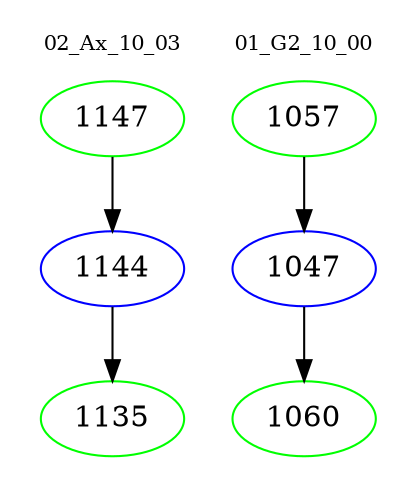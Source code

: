 digraph{
subgraph cluster_0 {
color = white
label = "02_Ax_10_03";
fontsize=10;
T0_1147 [label="1147", color="green"]
T0_1147 -> T0_1144 [color="black"]
T0_1144 [label="1144", color="blue"]
T0_1144 -> T0_1135 [color="black"]
T0_1135 [label="1135", color="green"]
}
subgraph cluster_1 {
color = white
label = "01_G2_10_00";
fontsize=10;
T1_1057 [label="1057", color="green"]
T1_1057 -> T1_1047 [color="black"]
T1_1047 [label="1047", color="blue"]
T1_1047 -> T1_1060 [color="black"]
T1_1060 [label="1060", color="green"]
}
}
